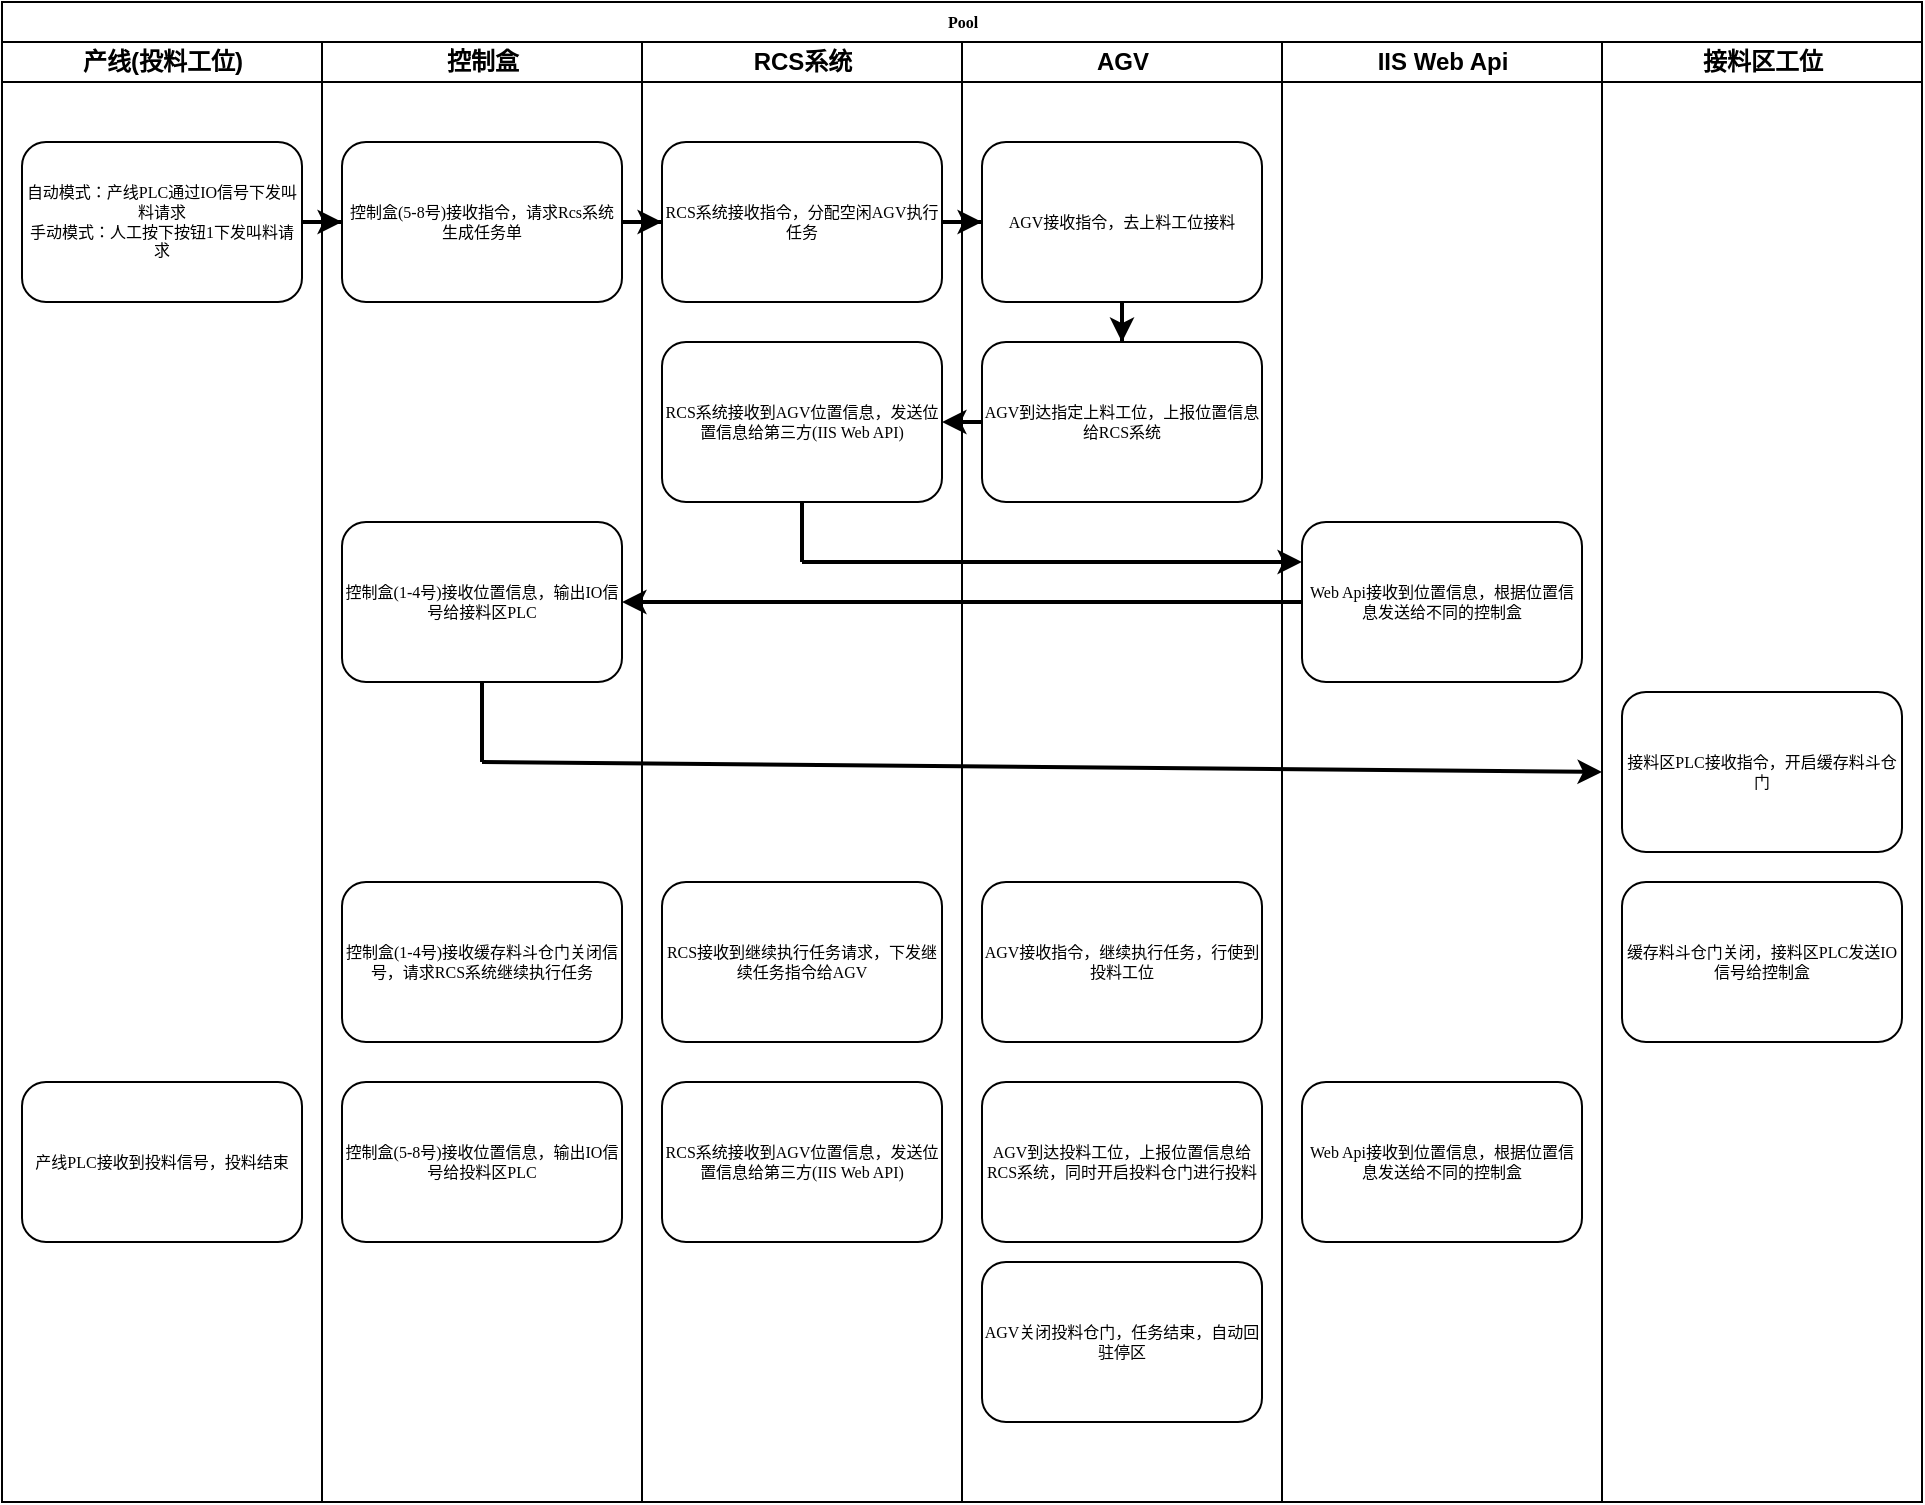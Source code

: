 <mxfile version="21.6.5" type="github">
  <diagram name="Page-1" id="74e2e168-ea6b-b213-b513-2b3c1d86103e">
    <mxGraphModel dx="1420" dy="754" grid="1" gridSize="10" guides="1" tooltips="1" connect="1" arrows="1" fold="1" page="1" pageScale="1" pageWidth="1100" pageHeight="850" background="none" math="0" shadow="0">
      <root>
        <mxCell id="0" />
        <mxCell id="1" parent="0" />
        <mxCell id="77e6c97f196da883-1" value="Pool" style="swimlane;html=1;childLayout=stackLayout;startSize=20;rounded=0;shadow=0;labelBackgroundColor=none;strokeWidth=1;fontFamily=Verdana;fontSize=8;align=center;" parent="1" vertex="1">
          <mxGeometry x="70" y="40" width="960" height="750" as="geometry" />
        </mxCell>
        <mxCell id="77e6c97f196da883-2" value="产线(投料工位)" style="swimlane;html=1;startSize=20;" parent="77e6c97f196da883-1" vertex="1">
          <mxGeometry y="20" width="160" height="730" as="geometry" />
        </mxCell>
        <mxCell id="77e6c97f196da883-8" value="自动模式：产线PLC通过IO信号下发叫料请求&lt;br&gt;手动模式：人工按下按钮1下发叫料请求" style="rounded=1;whiteSpace=wrap;html=1;shadow=0;labelBackgroundColor=none;strokeWidth=1;fontFamily=Verdana;fontSize=8;align=center;" parent="77e6c97f196da883-2" vertex="1">
          <mxGeometry x="10" y="50" width="140" height="80" as="geometry" />
        </mxCell>
        <mxCell id="hEFWX_XIuOQiZogUrTiY-18" value="产线PLC接收到投料信号，投料结束" style="rounded=1;whiteSpace=wrap;html=1;shadow=0;labelBackgroundColor=none;strokeWidth=1;fontFamily=Verdana;fontSize=8;align=center;" vertex="1" parent="77e6c97f196da883-2">
          <mxGeometry x="10" y="520" width="140" height="80" as="geometry" />
        </mxCell>
        <mxCell id="77e6c97f196da883-3" value="控制盒" style="swimlane;html=1;startSize=20;" parent="77e6c97f196da883-1" vertex="1">
          <mxGeometry x="160" y="20" width="160" height="730" as="geometry" />
        </mxCell>
        <mxCell id="hEFWX_XIuOQiZogUrTiY-1" value="控制盒(5-8号)接收指令，请求Rcs系统生成任务单" style="rounded=1;whiteSpace=wrap;html=1;shadow=0;labelBackgroundColor=none;strokeWidth=1;fontFamily=Verdana;fontSize=8;align=center;" vertex="1" parent="77e6c97f196da883-3">
          <mxGeometry x="10" y="50" width="140" height="80" as="geometry" />
        </mxCell>
        <mxCell id="hEFWX_XIuOQiZogUrTiY-7" value="控制盒(1-4号)接收位置信息，输出IO信号给接料区PLC" style="rounded=1;whiteSpace=wrap;html=1;shadow=0;labelBackgroundColor=none;strokeWidth=1;fontFamily=Verdana;fontSize=8;align=center;" vertex="1" parent="77e6c97f196da883-3">
          <mxGeometry x="10" y="240" width="140" height="80" as="geometry" />
        </mxCell>
        <mxCell id="hEFWX_XIuOQiZogUrTiY-10" value="控制盒(1-4号)接收缓存料斗仓门关闭信号，请求RCS系统继续执行任务" style="rounded=1;whiteSpace=wrap;html=1;shadow=0;labelBackgroundColor=none;strokeWidth=1;fontFamily=Verdana;fontSize=8;align=center;" vertex="1" parent="77e6c97f196da883-3">
          <mxGeometry x="10" y="420" width="140" height="80" as="geometry" />
        </mxCell>
        <mxCell id="hEFWX_XIuOQiZogUrTiY-17" value="控制盒(5-8号)接收位置信息，输出IO信号给投料区PLC" style="rounded=1;whiteSpace=wrap;html=1;shadow=0;labelBackgroundColor=none;strokeWidth=1;fontFamily=Verdana;fontSize=8;align=center;" vertex="1" parent="77e6c97f196da883-3">
          <mxGeometry x="10" y="520" width="140" height="80" as="geometry" />
        </mxCell>
        <mxCell id="77e6c97f196da883-4" value="RCS系统" style="swimlane;html=1;startSize=20;" parent="77e6c97f196da883-1" vertex="1">
          <mxGeometry x="320" y="20" width="160" height="730" as="geometry" />
        </mxCell>
        <mxCell id="hEFWX_XIuOQiZogUrTiY-2" value="RCS系统接收指令，分配空闲AGV执行任务" style="rounded=1;whiteSpace=wrap;html=1;shadow=0;labelBackgroundColor=none;strokeWidth=1;fontFamily=Verdana;fontSize=8;align=center;" vertex="1" parent="77e6c97f196da883-4">
          <mxGeometry x="10" y="50" width="140" height="80" as="geometry" />
        </mxCell>
        <mxCell id="hEFWX_XIuOQiZogUrTiY-5" value="RCS系统接收到AGV位置信息，发送位置信息给第三方(IIS Web API)" style="rounded=1;whiteSpace=wrap;html=1;shadow=0;labelBackgroundColor=none;strokeWidth=1;fontFamily=Verdana;fontSize=8;align=center;" vertex="1" parent="77e6c97f196da883-4">
          <mxGeometry x="10" y="150" width="140" height="80" as="geometry" />
        </mxCell>
        <mxCell id="hEFWX_XIuOQiZogUrTiY-11" value="RCS接收到继续执行任务请求，下发继续任务指令给AGV" style="rounded=1;whiteSpace=wrap;html=1;shadow=0;labelBackgroundColor=none;strokeWidth=1;fontFamily=Verdana;fontSize=8;align=center;" vertex="1" parent="77e6c97f196da883-4">
          <mxGeometry x="10" y="420" width="140" height="80" as="geometry" />
        </mxCell>
        <mxCell id="hEFWX_XIuOQiZogUrTiY-15" value="RCS系统接收到AGV位置信息，发送位置信息给第三方(IIS Web API)" style="rounded=1;whiteSpace=wrap;html=1;shadow=0;labelBackgroundColor=none;strokeWidth=1;fontFamily=Verdana;fontSize=8;align=center;" vertex="1" parent="77e6c97f196da883-4">
          <mxGeometry x="10" y="520" width="140" height="80" as="geometry" />
        </mxCell>
        <mxCell id="77e6c97f196da883-5" value="AGV" style="swimlane;html=1;startSize=20;" parent="77e6c97f196da883-1" vertex="1">
          <mxGeometry x="480" y="20" width="160" height="730" as="geometry" />
        </mxCell>
        <mxCell id="hEFWX_XIuOQiZogUrTiY-24" value="" style="edgeStyle=orthogonalEdgeStyle;rounded=0;orthogonalLoop=1;jettySize=auto;html=1;strokeWidth=2;" edge="1" parent="77e6c97f196da883-5" source="hEFWX_XIuOQiZogUrTiY-3" target="hEFWX_XIuOQiZogUrTiY-4">
          <mxGeometry relative="1" as="geometry" />
        </mxCell>
        <mxCell id="hEFWX_XIuOQiZogUrTiY-3" value="AGV接收指令，去上料工位接料" style="rounded=1;whiteSpace=wrap;html=1;shadow=0;labelBackgroundColor=none;strokeWidth=1;fontFamily=Verdana;fontSize=8;align=center;" vertex="1" parent="77e6c97f196da883-5">
          <mxGeometry x="10" y="50" width="140" height="80" as="geometry" />
        </mxCell>
        <mxCell id="hEFWX_XIuOQiZogUrTiY-4" value="AGV到达指定上料工位，上报位置信息给RCS系统" style="rounded=1;whiteSpace=wrap;html=1;shadow=0;labelBackgroundColor=none;strokeWidth=1;fontFamily=Verdana;fontSize=8;align=center;" vertex="1" parent="77e6c97f196da883-5">
          <mxGeometry x="10" y="150" width="140" height="80" as="geometry" />
        </mxCell>
        <mxCell id="hEFWX_XIuOQiZogUrTiY-12" value="AGV接收指令，继续执行任务，行使到投料工位" style="rounded=1;whiteSpace=wrap;html=1;shadow=0;labelBackgroundColor=none;strokeWidth=1;fontFamily=Verdana;fontSize=8;align=center;" vertex="1" parent="77e6c97f196da883-5">
          <mxGeometry x="10" y="420" width="140" height="80" as="geometry" />
        </mxCell>
        <mxCell id="hEFWX_XIuOQiZogUrTiY-13" value="AGV到达投料工位，上报位置信息给RCS系统，同时开启投料仓门进行投料" style="rounded=1;whiteSpace=wrap;html=1;shadow=0;labelBackgroundColor=none;strokeWidth=1;fontFamily=Verdana;fontSize=8;align=center;" vertex="1" parent="77e6c97f196da883-5">
          <mxGeometry x="10" y="520" width="140" height="80" as="geometry" />
        </mxCell>
        <mxCell id="hEFWX_XIuOQiZogUrTiY-14" value="AGV关闭投料仓门，任务结束，自动回驻停区" style="rounded=1;whiteSpace=wrap;html=1;shadow=0;labelBackgroundColor=none;strokeWidth=1;fontFamily=Verdana;fontSize=8;align=center;" vertex="1" parent="77e6c97f196da883-5">
          <mxGeometry x="10" y="610" width="140" height="80" as="geometry" />
        </mxCell>
        <mxCell id="77e6c97f196da883-6" value="IIS Web Api" style="swimlane;html=1;startSize=20;" parent="77e6c97f196da883-1" vertex="1">
          <mxGeometry x="640" y="20" width="160" height="730" as="geometry" />
        </mxCell>
        <mxCell id="hEFWX_XIuOQiZogUrTiY-6" value="Web Api接收到位置信息，根据位置信息发送给不同的控制盒" style="rounded=1;whiteSpace=wrap;html=1;shadow=0;labelBackgroundColor=none;strokeWidth=1;fontFamily=Verdana;fontSize=8;align=center;" vertex="1" parent="77e6c97f196da883-6">
          <mxGeometry x="10" y="240" width="140" height="80" as="geometry" />
        </mxCell>
        <mxCell id="hEFWX_XIuOQiZogUrTiY-16" value="Web Api接收到位置信息，根据位置信息发送给不同的控制盒" style="rounded=1;whiteSpace=wrap;html=1;shadow=0;labelBackgroundColor=none;strokeWidth=1;fontFamily=Verdana;fontSize=8;align=center;" vertex="1" parent="77e6c97f196da883-6">
          <mxGeometry x="10" y="520" width="140" height="80" as="geometry" />
        </mxCell>
        <mxCell id="77e6c97f196da883-7" value="接料区工位" style="swimlane;html=1;startSize=20;" parent="77e6c97f196da883-1" vertex="1">
          <mxGeometry x="800" y="20" width="160" height="730" as="geometry" />
        </mxCell>
        <mxCell id="hEFWX_XIuOQiZogUrTiY-8" value="接料区PLC接收指令，开启缓存料斗仓门" style="rounded=1;whiteSpace=wrap;html=1;shadow=0;labelBackgroundColor=none;strokeWidth=1;fontFamily=Verdana;fontSize=8;align=center;" vertex="1" parent="77e6c97f196da883-7">
          <mxGeometry x="10" y="325" width="140" height="80" as="geometry" />
        </mxCell>
        <mxCell id="hEFWX_XIuOQiZogUrTiY-9" value="缓存料斗仓门关闭，接料区PLC发送IO信号给控制盒" style="rounded=1;whiteSpace=wrap;html=1;shadow=0;labelBackgroundColor=none;strokeWidth=1;fontFamily=Verdana;fontSize=8;align=center;" vertex="1" parent="77e6c97f196da883-7">
          <mxGeometry x="10" y="420" width="140" height="80" as="geometry" />
        </mxCell>
        <mxCell id="hEFWX_XIuOQiZogUrTiY-20" value="" style="edgeStyle=orthogonalEdgeStyle;rounded=0;orthogonalLoop=1;jettySize=auto;html=1;strokeWidth=2;" edge="1" parent="77e6c97f196da883-1" source="77e6c97f196da883-8" target="hEFWX_XIuOQiZogUrTiY-1">
          <mxGeometry relative="1" as="geometry" />
        </mxCell>
        <mxCell id="hEFWX_XIuOQiZogUrTiY-22" value="" style="edgeStyle=orthogonalEdgeStyle;rounded=0;orthogonalLoop=1;jettySize=auto;html=1;strokeWidth=2;" edge="1" parent="77e6c97f196da883-1" source="hEFWX_XIuOQiZogUrTiY-1" target="hEFWX_XIuOQiZogUrTiY-2">
          <mxGeometry relative="1" as="geometry" />
        </mxCell>
        <mxCell id="hEFWX_XIuOQiZogUrTiY-23" value="" style="edgeStyle=orthogonalEdgeStyle;rounded=0;orthogonalLoop=1;jettySize=auto;html=1;strokeWidth=2;" edge="1" parent="77e6c97f196da883-1" source="hEFWX_XIuOQiZogUrTiY-2" target="hEFWX_XIuOQiZogUrTiY-3">
          <mxGeometry relative="1" as="geometry" />
        </mxCell>
        <mxCell id="hEFWX_XIuOQiZogUrTiY-25" value="" style="endArrow=classic;html=1;rounded=0;entryX=1;entryY=0.5;entryDx=0;entryDy=0;exitX=0;exitY=0.5;exitDx=0;exitDy=0;strokeWidth=2;" edge="1" parent="77e6c97f196da883-1" source="hEFWX_XIuOQiZogUrTiY-4" target="hEFWX_XIuOQiZogUrTiY-5">
          <mxGeometry width="50" height="50" relative="1" as="geometry">
            <mxPoint x="490.98" y="209" as="sourcePoint" />
            <mxPoint x="469.02" y="207" as="targetPoint" />
          </mxGeometry>
        </mxCell>
        <mxCell id="hEFWX_XIuOQiZogUrTiY-29" value="" style="endArrow=classic;html=1;rounded=0;exitX=0;exitY=0.5;exitDx=0;exitDy=0;entryX=1;entryY=0.5;entryDx=0;entryDy=0;strokeWidth=2;" edge="1" parent="77e6c97f196da883-1" source="hEFWX_XIuOQiZogUrTiY-6" target="hEFWX_XIuOQiZogUrTiY-7">
          <mxGeometry width="50" height="50" relative="1" as="geometry">
            <mxPoint x="450" y="370" as="sourcePoint" />
            <mxPoint x="500" y="320" as="targetPoint" />
          </mxGeometry>
        </mxCell>
        <mxCell id="hEFWX_XIuOQiZogUrTiY-27" value="" style="endArrow=none;html=1;rounded=0;entryX=0.5;entryY=1;entryDx=0;entryDy=0;strokeWidth=2;" edge="1" parent="1" target="hEFWX_XIuOQiZogUrTiY-5">
          <mxGeometry width="50" height="50" relative="1" as="geometry">
            <mxPoint x="470" y="320" as="sourcePoint" />
            <mxPoint x="570" y="360" as="targetPoint" />
          </mxGeometry>
        </mxCell>
        <mxCell id="hEFWX_XIuOQiZogUrTiY-28" value="" style="endArrow=classic;html=1;rounded=0;entryX=0;entryY=0.25;entryDx=0;entryDy=0;strokeWidth=2;" edge="1" parent="1" target="hEFWX_XIuOQiZogUrTiY-6">
          <mxGeometry width="50" height="50" relative="1" as="geometry">
            <mxPoint x="470" y="320" as="sourcePoint" />
            <mxPoint x="570" y="360" as="targetPoint" />
          </mxGeometry>
        </mxCell>
        <mxCell id="hEFWX_XIuOQiZogUrTiY-30" value="" style="endArrow=none;html=1;rounded=0;exitX=0.5;exitY=1;exitDx=0;exitDy=0;strokeWidth=2;" edge="1" parent="1" source="hEFWX_XIuOQiZogUrTiY-7">
          <mxGeometry width="50" height="50" relative="1" as="geometry">
            <mxPoint x="520" y="410" as="sourcePoint" />
            <mxPoint x="310" y="420" as="targetPoint" />
          </mxGeometry>
        </mxCell>
        <mxCell id="hEFWX_XIuOQiZogUrTiY-31" value="" style="endArrow=classic;html=1;rounded=0;entryX=0;entryY=0.5;entryDx=0;entryDy=0;strokeWidth=2;" edge="1" parent="1" target="77e6c97f196da883-7">
          <mxGeometry width="50" height="50" relative="1" as="geometry">
            <mxPoint x="310" y="420" as="sourcePoint" />
            <mxPoint x="870" y="430" as="targetPoint" />
          </mxGeometry>
        </mxCell>
      </root>
    </mxGraphModel>
  </diagram>
</mxfile>
